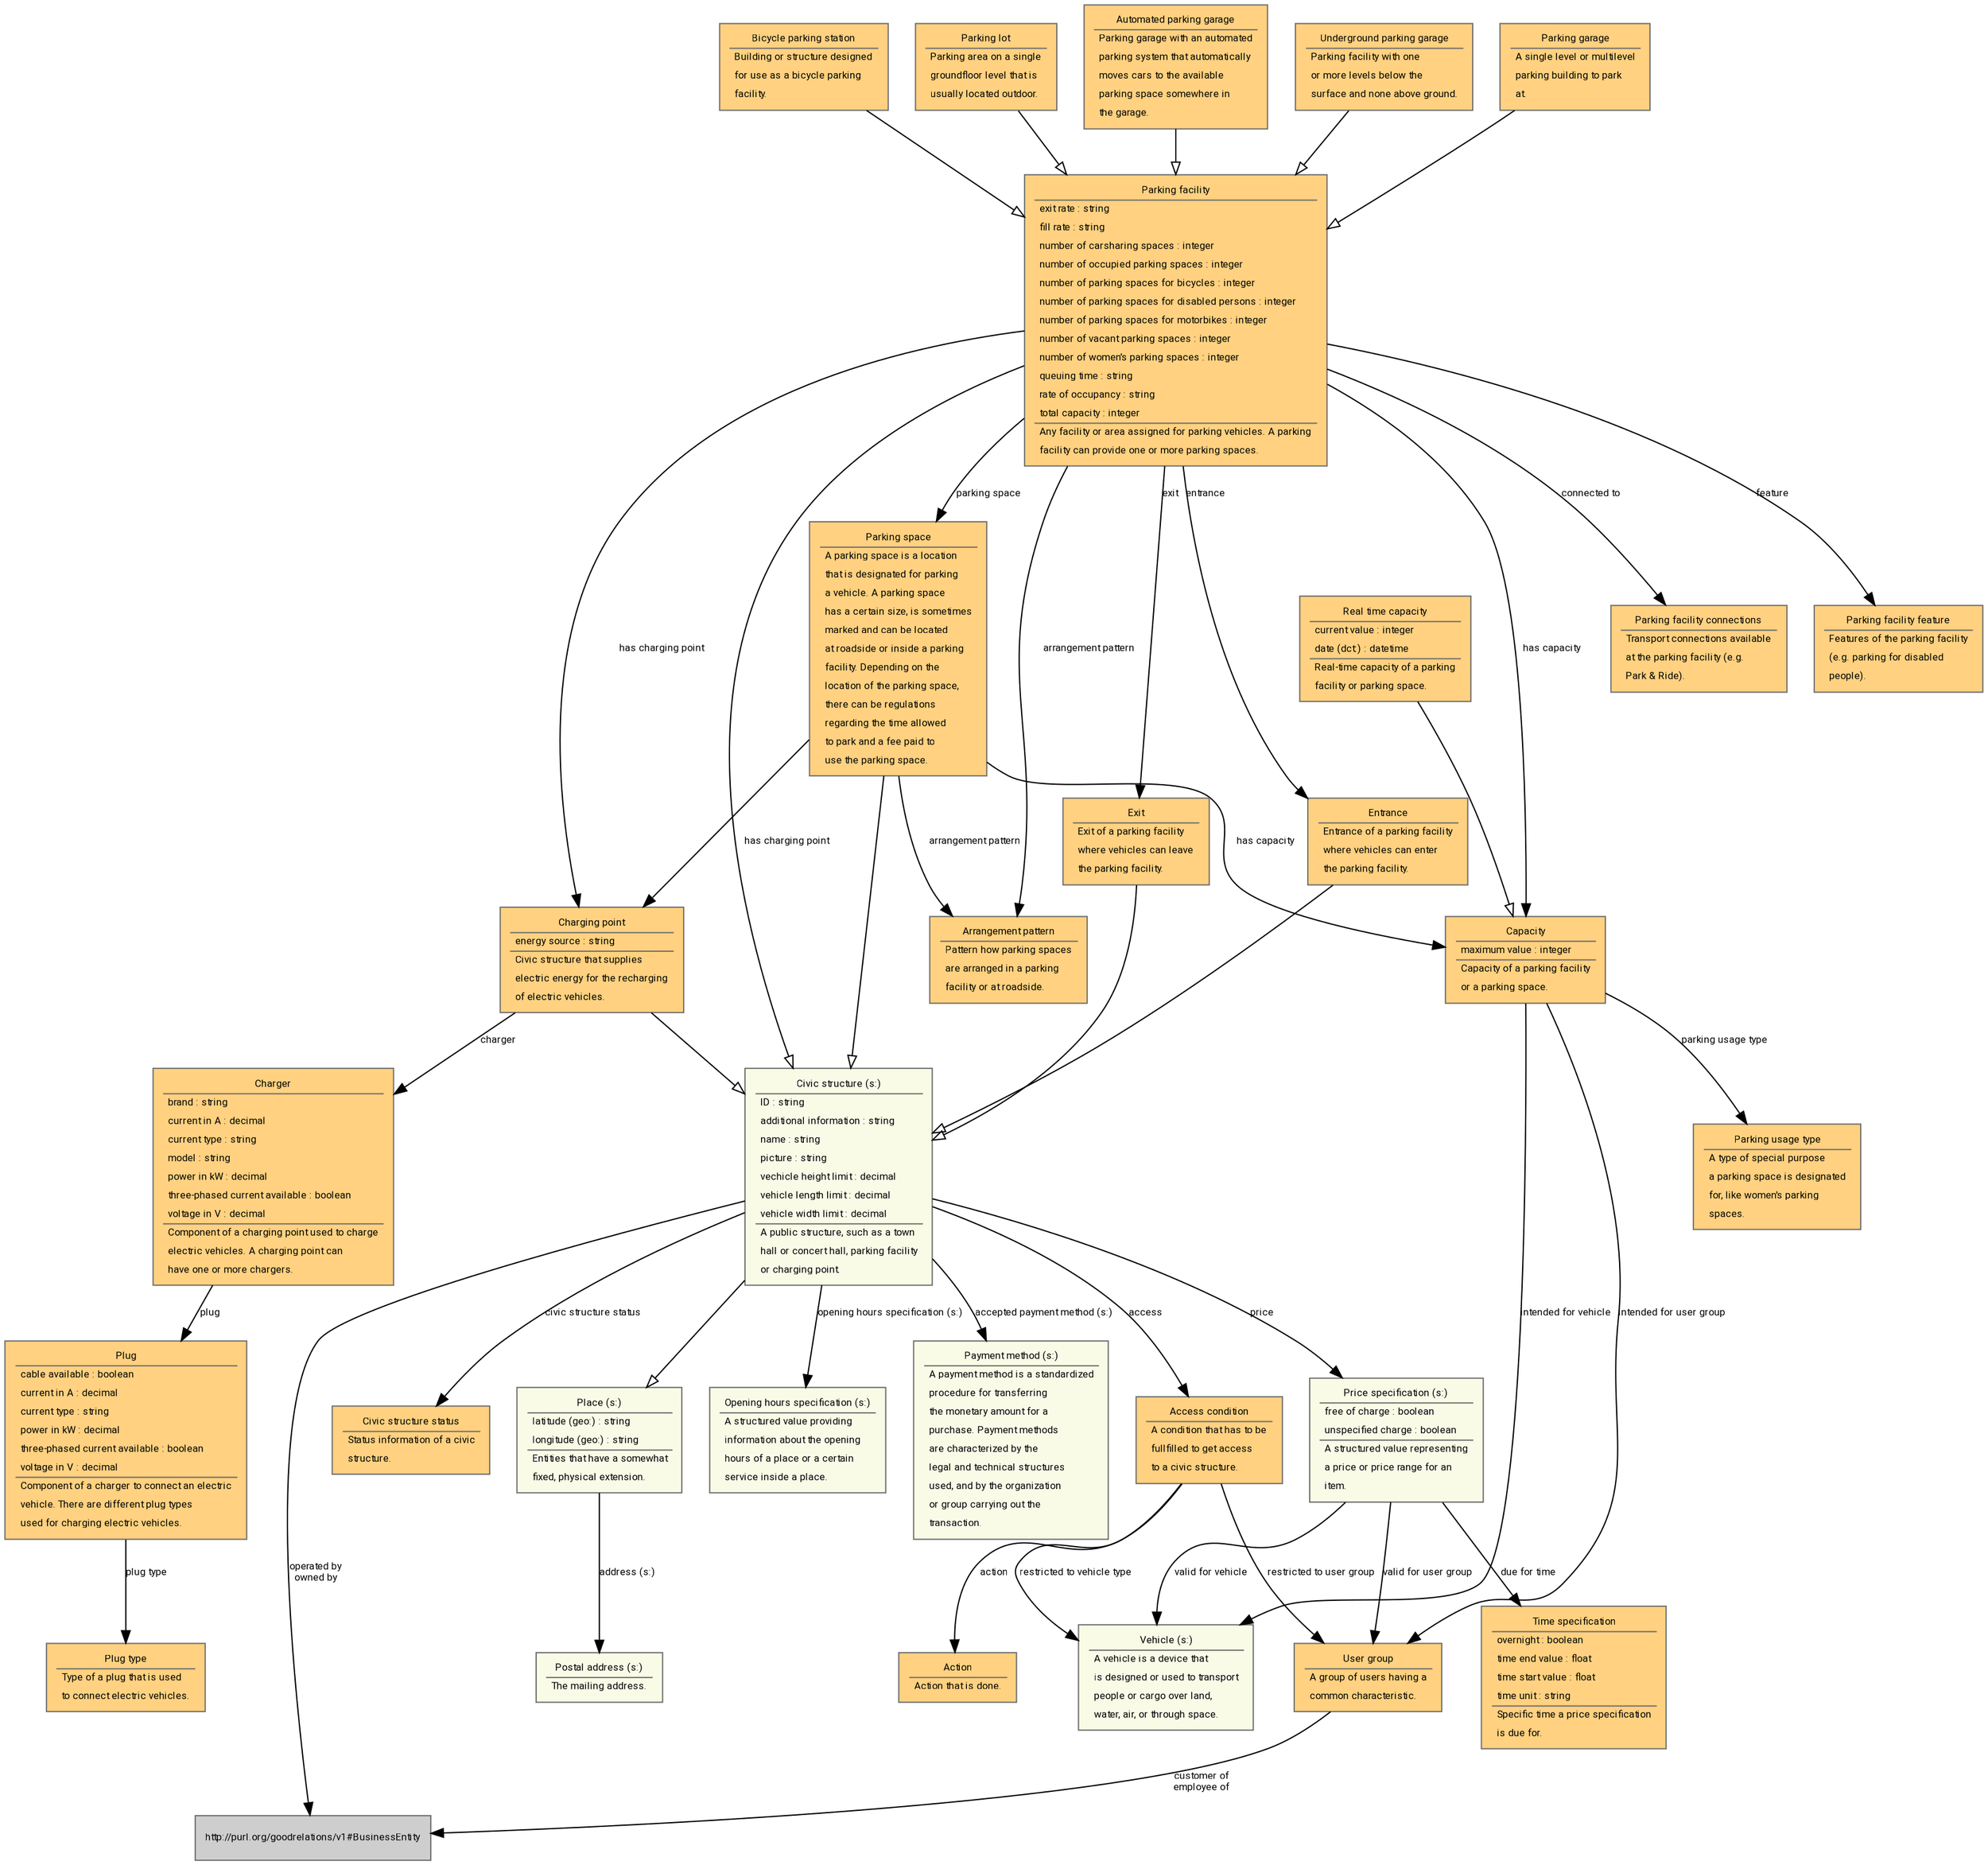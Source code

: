 digraph "MobiVoc: Open Mobility Vocabulary" {
rankdir=TB

        fontname = "Roboto"
        fontsize = 8
        dpi = 150
        overlap=false
        forcelabels=true
        nodesep=0.3
        ratio = fill
        margin=0

        node [
                fontname = "Roboto"
                fontsize = 8
                shape = "rect"
                style=filled
                fontcolor=black
                fillcolor="#CECECE"
                color="#706f6f"
        ]

        edge [
                fontname = "Roboto"
                fontsize = 8
        ]
"http://schema.mobivoc.org/PlugType" [fillcolor="#FFD180" fontcolor= "#000000", label=<<TABLE border="0"><TR><TD ALIGN="CENTER" HREF="http://schema.mobivoc.org/PlugType">Plug type</TD></TR><HR/><TR><TD ALIGN="LEFT">Type of a plug that is used</TD></TR><TR><TD ALIGN="LEFT">to connect electric vehicles.</TD></TR></TABLE>>]
"http://schema.mobivoc.org/ParkingFacilityConnection" [fillcolor="#FFD180" fontcolor= "#000000", label=<<TABLE border="0"><TR><TD ALIGN="CENTER" HREF="http://schema.mobivoc.org/ParkingFacilityConnection">Parking facility connections</TD></TR><HR/><TR><TD ALIGN="LEFT">Transport connections available</TD></TR><TR><TD ALIGN="LEFT">at the parking facility (e.g.</TD></TR><TR><TD ALIGN="LEFT">Park &amp; Ride).</TD></TR></TABLE>>]
"http://schema.mobivoc.org/BicycleParkingStation" [fillcolor="#FFD180" fontcolor= "#000000", label=<<TABLE border="0"><TR><TD ALIGN="CENTER" HREF="http://schema.mobivoc.org/BicycleParkingStation">Bicycle parking station</TD></TR><HR/><TR><TD ALIGN="LEFT">Building or structure designed</TD></TR><TR><TD ALIGN="LEFT">for use as a bicycle parking</TD></TR><TR><TD ALIGN="LEFT">facility.</TD></TR></TABLE>>]
"http://schema.org/CivicStructure" [fillcolor="#F9FBE7" fontcolor= "#000000", label=<<TABLE border="0"><TR><TD ALIGN="CENTER" HREF="http://schema.org/CivicStructure">Civic structure (s:)</TD></TR><HR/><TR><TD ALIGN="LEFT" HREF="http://schema.mobivoc.org/id">ID : string</TD></TR><TR><TD ALIGN="LEFT" HREF="http://schema.mobivoc.org/additionalInformation">additional information : string</TD></TR><TR><TD ALIGN="LEFT" HREF="http://schema.mobivoc.org/name">name : string</TD></TR><TR><TD ALIGN="LEFT" HREF="http://schema.mobivoc.org/picture">picture : string</TD></TR><TR><TD ALIGN="LEFT" HREF="http://schema.mobivoc.org/vehicleHeightLimitInM">vechicle height limit : decimal</TD></TR><TR><TD ALIGN="LEFT" HREF="http://schema.mobivoc.org/vehicleLengthLimitInM">vehicle length limit : decimal</TD></TR><TR><TD ALIGN="LEFT" HREF="http://schema.mobivoc.org/vehicleWidthLimitInM">vehicle width limit : decimal</TD></TR><HR/><TR><TD ALIGN="LEFT">A public structure, such as a town</TD></TR><TR><TD ALIGN="LEFT">hall or concert hall, parking facility</TD></TR><TR><TD ALIGN="LEFT">or charging point.</TD></TR></TABLE>>]
"http://schema.mobivoc.org/CivicStructureStatus" [fillcolor="#FFD180" fontcolor= "#000000", label=<<TABLE border="0"><TR><TD ALIGN="CENTER" HREF="http://schema.mobivoc.org/CivicStructureStatus">Civic structure status</TD></TR><HR/><TR><TD ALIGN="LEFT">Status information of a civic</TD></TR><TR><TD ALIGN="LEFT">structure.</TD></TR></TABLE>>]
"http://schema.org/PriceSpecification" [fillcolor="#F9FBE7" fontcolor= "#000000", label=<<TABLE border="0"><TR><TD ALIGN="CENTER" HREF="http://schema.org/PriceSpecification">Price specification (s:)</TD></TR><HR/><TR><TD ALIGN="LEFT" HREF="http://schema.mobivoc.org/freeOfCharge">free of charge : boolean</TD></TR><TR><TD ALIGN="LEFT" HREF="http://schema.mobivoc.org/unspecifiedCharge">unspecified charge : boolean</TD></TR><HR/><TR><TD ALIGN="LEFT">A structured value representing</TD></TR><TR><TD ALIGN="LEFT">a price or price range for an</TD></TR><TR><TD ALIGN="LEFT">item.</TD></TR></TABLE>>]
"http://schema.mobivoc.org/ParkingUsageType" [fillcolor="#FFD180" fontcolor= "#000000", label=<<TABLE border="0"><TR><TD ALIGN="CENTER" HREF="http://schema.mobivoc.org/ParkingUsageType">Parking usage type</TD></TR><HR/><TR><TD ALIGN="LEFT">A type of special purpose</TD></TR><TR><TD ALIGN="LEFT">a parking space is designated</TD></TR><TR><TD ALIGN="LEFT">for, like women&#x27;s parking</TD></TR><TR><TD ALIGN="LEFT">spaces.</TD></TR></TABLE>>]
"http://schema.org/OpeningHoursSpecification" [fillcolor="#F9FBE7" fontcolor= "#000000", label=<<TABLE border="0"><TR><TD ALIGN="CENTER" HREF="http://schema.org/OpeningHoursSpecification">Opening hours specification (s:)</TD></TR><HR/><TR><TD ALIGN="LEFT">A structured value providing</TD></TR><TR><TD ALIGN="LEFT">information about the opening</TD></TR><TR><TD ALIGN="LEFT">hours of a place or a certain</TD></TR><TR><TD ALIGN="LEFT">service inside a place.</TD></TR></TABLE>>]
"http://schema.org/PostalAddress" [fillcolor="#F9FBE7" fontcolor= "#000000", label=<<TABLE border="0"><TR><TD ALIGN="CENTER" HREF="http://schema.org/PostalAddress">Postal address (s:)</TD></TR><HR/><TR><TD ALIGN="LEFT">The mailing address.</TD></TR></TABLE>>]
"http://schema.org/PaymentMethod" [fillcolor="#F9FBE7" fontcolor= "#000000", label=<<TABLE border="0"><TR><TD ALIGN="CENTER" HREF="http://schema.org/PaymentMethod">Payment method (s:)</TD></TR><HR/><TR><TD ALIGN="LEFT">A payment method is a standardized</TD></TR><TR><TD ALIGN="LEFT">procedure for transferring</TD></TR><TR><TD ALIGN="LEFT">the monetary amount for a</TD></TR><TR><TD ALIGN="LEFT">purchase. Payment methods</TD></TR><TR><TD ALIGN="LEFT">are characterized by the</TD></TR><TR><TD ALIGN="LEFT">legal and technical structures</TD></TR><TR><TD ALIGN="LEFT">used, and by the organization</TD></TR><TR><TD ALIGN="LEFT">or group carrying out the</TD></TR><TR><TD ALIGN="LEFT">transaction.</TD></TR></TABLE>>]
"http://schema.mobivoc.org/ParkingSpace" [fillcolor="#FFD180" fontcolor= "#000000", label=<<TABLE border="0"><TR><TD ALIGN="CENTER" HREF="http://schema.mobivoc.org/ParkingSpace">Parking space</TD></TR><HR/><TR><TD ALIGN="LEFT">A parking space is a location</TD></TR><TR><TD ALIGN="LEFT">that is designated for parking</TD></TR><TR><TD ALIGN="LEFT">a vehicle. A parking space</TD></TR><TR><TD ALIGN="LEFT">has a certain size, is sometimes</TD></TR><TR><TD ALIGN="LEFT">marked and can be located</TD></TR><TR><TD ALIGN="LEFT">at roadside or inside a parking</TD></TR><TR><TD ALIGN="LEFT">facility. Depending on the</TD></TR><TR><TD ALIGN="LEFT">location of the parking space,</TD></TR><TR><TD ALIGN="LEFT">there can be regulations</TD></TR><TR><TD ALIGN="LEFT">regarding the time allowed</TD></TR><TR><TD ALIGN="LEFT">to park and a fee paid to</TD></TR><TR><TD ALIGN="LEFT">use the parking space.</TD></TR></TABLE>>]
"http://schema.mobivoc.org/UserGroup" [fillcolor="#FFD180" fontcolor= "#000000", label=<<TABLE border="0"><TR><TD ALIGN="CENTER" HREF="http://schema.mobivoc.org/UserGroup">User group</TD></TR><HR/><TR><TD ALIGN="LEFT">A group of users having a</TD></TR><TR><TD ALIGN="LEFT">common characteristic.</TD></TR></TABLE>>]
"http://schema.mobivoc.org/ParkingLot" [fillcolor="#FFD180" fontcolor= "#000000", label=<<TABLE border="0"><TR><TD ALIGN="CENTER" HREF="http://schema.mobivoc.org/ParkingLot">Parking lot</TD></TR><HR/><TR><TD ALIGN="LEFT">Parking area on a single</TD></TR><TR><TD ALIGN="LEFT">groundfloor level that is</TD></TR><TR><TD ALIGN="LEFT">usually located outdoor.</TD></TR></TABLE>>]
"http://schema.mobivoc.org/AutomatedParkingGarage" [fillcolor="#FFD180" fontcolor= "#000000", label=<<TABLE border="0"><TR><TD ALIGN="CENTER" HREF="http://schema.mobivoc.org/AutomatedParkingGarage">Automated parking garage</TD></TR><HR/><TR><TD ALIGN="LEFT">Parking garage with an automated</TD></TR><TR><TD ALIGN="LEFT">parking system that automatically</TD></TR><TR><TD ALIGN="LEFT">moves cars to the available</TD></TR><TR><TD ALIGN="LEFT">parking space somewhere in</TD></TR><TR><TD ALIGN="LEFT">the garage.</TD></TR></TABLE>>]
"http://schema.mobivoc.org/UndergroundParkingGarage" [fillcolor="#FFD180" fontcolor= "#000000", label=<<TABLE border="0"><TR><TD ALIGN="CENTER" HREF="http://schema.mobivoc.org/UndergroundParkingGarage">Underground parking garage</TD></TR><HR/><TR><TD ALIGN="LEFT">Parking facility with one</TD></TR><TR><TD ALIGN="LEFT">or more levels below the</TD></TR><TR><TD ALIGN="LEFT">surface and none above ground.</TD></TR></TABLE>>]
"http://schema.mobivoc.org/AccessCondition" [fillcolor="#FFD180" fontcolor= "#000000", label=<<TABLE border="0"><TR><TD ALIGN="CENTER" HREF="http://schema.mobivoc.org/AccessCondition">Access condition</TD></TR><HR/><TR><TD ALIGN="LEFT">A condition that has to be</TD></TR><TR><TD ALIGN="LEFT">fullfilled to get access</TD></TR><TR><TD ALIGN="LEFT">to a civic structure.</TD></TR></TABLE>>]
"http://schema.org/Place" [fillcolor="#F9FBE7" fontcolor= "#000000", label=<<TABLE border="0"><TR><TD ALIGN="CENTER" HREF="http://schema.org/Place">Place (s:)</TD></TR><HR/><TR><TD ALIGN="LEFT" HREF="http://www.w3.org/2003/01/geo/wgs84_pos#lat">latitude (geo:) : string</TD></TR><TR><TD ALIGN="LEFT" HREF="http://www.w3.org/2003/01/geo/wgs84_pos#long">longitude (geo:) : string</TD></TR><HR/><TR><TD ALIGN="LEFT">Entities that have a somewhat</TD></TR><TR><TD ALIGN="LEFT">fixed, physical extension.</TD></TR></TABLE>>]
"http://schema.mobivoc.org/TimeSpecification" [fillcolor="#FFD180" fontcolor= "#000000", label=<<TABLE border="0"><TR><TD ALIGN="CENTER" HREF="http://schema.mobivoc.org/TimeSpecification">Time specification</TD></TR><HR/><TR><TD ALIGN="LEFT" HREF="http://schema.mobivoc.org/overnight">overnight : boolean</TD></TR><TR><TD ALIGN="LEFT" HREF="http://schema.mobivoc.org/timeEndValue">time end value : float</TD></TR><TR><TD ALIGN="LEFT" HREF="http://schema.mobivoc.org/timeStartValue">time start value : float</TD></TR><TR><TD ALIGN="LEFT" HREF="http://schema.mobivoc.org/timeUnit">time unit : string</TD></TR><HR/><TR><TD ALIGN="LEFT">Specific time a price specification</TD></TR><TR><TD ALIGN="LEFT">is due for.</TD></TR></TABLE>>]
"http://schema.mobivoc.org/ChargingPoint" [fillcolor="#FFD180" fontcolor= "#000000", label=<<TABLE border="0"><TR><TD ALIGN="CENTER" HREF="http://schema.mobivoc.org/ChargingPoint">Charging point</TD></TR><HR/><TR><TD ALIGN="LEFT" HREF="http://schema.mobivoc.org/energySource">energy source : string</TD></TR><HR/><TR><TD ALIGN="LEFT">Civic structure that supplies</TD></TR><TR><TD ALIGN="LEFT">electric energy for the recharging</TD></TR><TR><TD ALIGN="LEFT">of electric vehicles.</TD></TR></TABLE>>]
"http://schema.mobivoc.org/ArrangementPattern" [fillcolor="#FFD180" fontcolor= "#000000", label=<<TABLE border="0"><TR><TD ALIGN="CENTER" HREF="http://schema.mobivoc.org/ArrangementPattern">Arrangement pattern</TD></TR><HR/><TR><TD ALIGN="LEFT">Pattern how parking spaces</TD></TR><TR><TD ALIGN="LEFT">are arranged in a parking</TD></TR><TR><TD ALIGN="LEFT">facility or at roadside.</TD></TR></TABLE>>]
"http://schema.mobivoc.org/ParkingFacilityExit" [fillcolor="#FFD180" fontcolor= "#000000", label=<<TABLE border="0"><TR><TD ALIGN="CENTER" HREF="http://schema.mobivoc.org/ParkingFacilityExit">Exit</TD></TR><HR/><TR><TD ALIGN="LEFT">Exit of a parking facility</TD></TR><TR><TD ALIGN="LEFT">where vehicles can leave</TD></TR><TR><TD ALIGN="LEFT">the parking facility.</TD></TR></TABLE>>]
"http://schema.mobivoc.org/ParkingFacilityEntrance" [fillcolor="#FFD180" fontcolor= "#000000", label=<<TABLE border="0"><TR><TD ALIGN="CENTER" HREF="http://schema.mobivoc.org/ParkingFacilityEntrance">Entrance</TD></TR><HR/><TR><TD ALIGN="LEFT">Entrance of a parking facility</TD></TR><TR><TD ALIGN="LEFT">where vehicles can enter</TD></TR><TR><TD ALIGN="LEFT">the parking facility.</TD></TR></TABLE>>]
"http://schema.mobivoc.org/ParkingFacility" [fillcolor="#FFD180" fontcolor= "#000000", label=<<TABLE border="0"><TR><TD ALIGN="CENTER" HREF="http://schema.mobivoc.org/ParkingFacility">Parking facility</TD></TR><HR/><TR><TD ALIGN="LEFT" HREF="http://schema.mobivoc.org/exitRate">exit rate : string</TD></TR><TR><TD ALIGN="LEFT" HREF="http://schema.mobivoc.org/fillRate">fill rate : string</TD></TR><TR><TD ALIGN="LEFT" HREF="http://schema.mobivoc.org/numberOfCarsharingParkingSpaces">number of carsharing spaces : integer</TD></TR><TR><TD ALIGN="LEFT" HREF="http://schema.mobivoc.org/numberOfOccupiedParkingSpaces">number of occupied parking spaces : integer</TD></TR><TR><TD ALIGN="LEFT" HREF="http://schema.mobivoc.org/numberOfBicycleParkingSpaces">number of parking spaces for bicycles : integer</TD></TR><TR><TD ALIGN="LEFT" HREF="http://schema.mobivoc.org/numberOfParkingSpacesForDisabledPersons">number of parking spaces for disabled persons : integer</TD></TR><TR><TD ALIGN="LEFT" HREF="http://schema.mobivoc.org/numberOfMotorbikeParkingSpaces">number of parking spaces for motorbikes : integer</TD></TR><TR><TD ALIGN="LEFT" HREF="http://schema.mobivoc.org/numberOfVacantParkingSpaces">number of vacant parking spaces : integer</TD></TR><TR><TD ALIGN="LEFT" HREF="http://schema.mobivoc.org/numberOfWomensParkingSpaces">number of women's parking spaces : integer</TD></TR><TR><TD ALIGN="LEFT" HREF="http://schema.mobivoc.org/queuingTime">queuing time : string</TD></TR><TR><TD ALIGN="LEFT" HREF="http://schema.mobivoc.org/rateOfOccupancy">rate of occupancy : string</TD></TR><TR><TD ALIGN="LEFT" HREF="http://schema.mobivoc.org/totalCapacity">total capacity : integer</TD></TR><HR/><TR><TD ALIGN="LEFT">Any facility or area assigned for parking vehicles. A parking</TD></TR><TR><TD ALIGN="LEFT">facility can provide one or more parking spaces.</TD></TR></TABLE>>]
"http://schema.mobivoc.org/Charger" [fillcolor="#FFD180" fontcolor= "#000000", label=<<TABLE border="0"><TR><TD ALIGN="CENTER" HREF="http://schema.mobivoc.org/Charger">Charger</TD></TR><HR/><TR><TD ALIGN="LEFT" HREF="http://schema.mobivoc.org/brand">brand : string</TD></TR><TR><TD ALIGN="LEFT" HREF="http://schema.mobivoc.org/currentInA">current in A : decimal</TD></TR><TR><TD ALIGN="LEFT" HREF="http://schema.mobivoc.org/currentType">current type : string</TD></TR><TR><TD ALIGN="LEFT" HREF="http://schema.mobivoc.org/model">model : string</TD></TR><TR><TD ALIGN="LEFT" HREF="http://schema.mobivoc.org/powerInKW">power in kW : decimal</TD></TR><TR><TD ALIGN="LEFT" HREF="http://schema.mobivoc.org/threePhasedCurrentAvailable">three-phased current available : boolean</TD></TR><TR><TD ALIGN="LEFT" HREF="http://schema.mobivoc.org/voltageInV">voltage in V : decimal</TD></TR><HR/><TR><TD ALIGN="LEFT">Component of a charging point used to charge</TD></TR><TR><TD ALIGN="LEFT">electric vehicles. A charging point can</TD></TR><TR><TD ALIGN="LEFT">have one or more chargers.</TD></TR></TABLE>>]
"http://schema.mobivoc.org/ParkingGarage" [fillcolor="#FFD180" fontcolor= "#000000", label=<<TABLE border="0"><TR><TD ALIGN="CENTER" HREF="http://schema.mobivoc.org/ParkingGarage">Parking garage</TD></TR><HR/><TR><TD ALIGN="LEFT">A single level or multilevel</TD></TR><TR><TD ALIGN="LEFT">parking building to park</TD></TR><TR><TD ALIGN="LEFT">at.</TD></TR></TABLE>>]
"http://schema.mobivoc.org/Action" [fillcolor="#FFD180" fontcolor= "#000000", label=<<TABLE border="0"><TR><TD ALIGN="CENTER" HREF="http://schema.mobivoc.org/Action">Action</TD></TR><HR/><TR><TD ALIGN="LEFT">Action that is done.</TD></TR></TABLE>>]
"http://schema.mobivoc.org/RealTimeCapacity" [fillcolor="#FFD180" fontcolor= "#000000", label=<<TABLE border="0"><TR><TD ALIGN="CENTER" HREF="http://schema.mobivoc.org/RealTimeCapacity">Real time capacity</TD></TR><HR/><TR><TD ALIGN="LEFT" HREF="http://schema.mobivoc.org/currentValue">current value : integer</TD></TR><TR><TD ALIGN="LEFT" HREF="http://purl.org/dc/terms/date">date (dct:) : datetime</TD></TR><HR/><TR><TD ALIGN="LEFT">Real-time capacity of a parking</TD></TR><TR><TD ALIGN="LEFT">facility or parking space.</TD></TR></TABLE>>]
"http://schema.mobivoc.org/Plug" [fillcolor="#FFD180" fontcolor= "#000000", label=<<TABLE border="0"><TR><TD ALIGN="CENTER" HREF="http://schema.mobivoc.org/Plug">Plug</TD></TR><HR/><TR><TD ALIGN="LEFT" HREF="http://schema.mobivoc.org/cableAvailable">cable available : boolean</TD></TR><TR><TD ALIGN="LEFT" HREF="http://schema.mobivoc.org/currentInA">current in A : decimal</TD></TR><TR><TD ALIGN="LEFT" HREF="http://schema.mobivoc.org/currentType">current type : string</TD></TR><TR><TD ALIGN="LEFT" HREF="http://schema.mobivoc.org/powerInKW">power in kW : decimal</TD></TR><TR><TD ALIGN="LEFT" HREF="http://schema.mobivoc.org/threePhasedCurrentAvailable">three-phased current available : boolean</TD></TR><TR><TD ALIGN="LEFT" HREF="http://schema.mobivoc.org/voltageInV">voltage in V : decimal</TD></TR><HR/><TR><TD ALIGN="LEFT">Component of a charger to connect an electric</TD></TR><TR><TD ALIGN="LEFT">vehicle. There are different plug types</TD></TR><TR><TD ALIGN="LEFT">used for charging electric vehicles.</TD></TR></TABLE>>]
"http://schema.org/Vehicle" [fillcolor="#F9FBE7" fontcolor= "#000000", label=<<TABLE border="0"><TR><TD ALIGN="CENTER" HREF="http://schema.org/Vehicle">Vehicle (s:)</TD></TR><HR/><TR><TD ALIGN="LEFT">A vehicle is a device that</TD></TR><TR><TD ALIGN="LEFT">is designed or used to transport</TD></TR><TR><TD ALIGN="LEFT">people or cargo over land,</TD></TR><TR><TD ALIGN="LEFT">water, air, or through space.</TD></TR></TABLE>>]
"http://schema.mobivoc.org/ParkingFacilityFeature" [fillcolor="#FFD180" fontcolor= "#000000", label=<<TABLE border="0"><TR><TD ALIGN="CENTER" HREF="http://schema.mobivoc.org/ParkingFacilityFeature">Parking facility feature</TD></TR><HR/><TR><TD ALIGN="LEFT">Features of the parking facility</TD></TR><TR><TD ALIGN="LEFT">(e.g. parking for disabled</TD></TR><TR><TD ALIGN="LEFT">people).</TD></TR></TABLE>>]
"http://schema.mobivoc.org/Capacity" [fillcolor="#FFD180" fontcolor= "#000000", label=<<TABLE border="0"><TR><TD ALIGN="CENTER" HREF="http://schema.mobivoc.org/Capacity">Capacity</TD></TR><HR/><TR><TD ALIGN="LEFT" HREF="http://schema.mobivoc.org/maximumValue">maximum value : integer</TD></TR><HR/><TR><TD ALIGN="LEFT">Capacity of a parking facility</TD></TR><TR><TD ALIGN="LEFT">or a parking space.</TD></TR></TABLE>>]
"http://schema.mobivoc.org/ParkingFacility" -> "http://schema.mobivoc.org/ParkingFacilityFeature" [href="http://schema.mobivoc.org/feature", label="feature"]
"http://schema.mobivoc.org/ChargingPoint" -> "http://schema.mobivoc.org/Charger" [href="http://schema.mobivoc.org/charger", label="charger"]
"http://schema.mobivoc.org/ParkingFacility" -> "http://schema.mobivoc.org/ChargingPoint" [href="http://schema.mobivoc.org/chargingPoint", label="has charging point"]
"http://schema.org/CivicStructure" -> "http://schema.mobivoc.org/AccessCondition" [href="http://schema.mobivoc.org/access", label="access"]
"http://schema.org/CivicStructure" -> "http://schema.org/OpeningHoursSpecification" [href="http://schema.org/openingHoursSpecification", label="opening hours specification (s:)"]
"http://schema.mobivoc.org/Charger" -> "http://schema.mobivoc.org/Plug" [href="http://schema.mobivoc.org/plug", label="plug"]
"http://schema.mobivoc.org/ParkingFacility" -> "http://schema.mobivoc.org/Capacity" [href="http://schema.mobivoc.org/capacity", label="has capacity"]
"http://schema.mobivoc.org/AccessCondition" -> "http://schema.org/Vehicle" [href="http://schema.mobivoc.org/restrictedToVehicleType", label="restricted to vehicle type"]
"http://schema.org/PriceSpecification" -> "http://schema.org/Vehicle" [href="http://schema.mobivoc.org/validForVehicle", label="valid for vehicle"]
"http://schema.mobivoc.org/UserGroup" -> "http://purl.org/goodrelations/v1#BusinessEntity" [href="http://schema.mobivoc.org/customerOf", label="customer of
employee of"]
"http://schema.org/PriceSpecification" -> "http://schema.mobivoc.org/TimeSpecification" [href="http://schema.mobivoc.org/dueForTime", label="due for time"]
"http://schema.mobivoc.org/Capacity" -> "http://schema.org/Vehicle" [href="http://schema.mobivoc.org/intendedForVehicle", label="intended for vehicle"]
"http://schema.org/CivicStructure" -> "http://schema.org/PriceSpecification" [href="http://schema.mobivoc.org/price", label="price"]
"http://schema.mobivoc.org/Capacity" -> "http://schema.mobivoc.org/UserGroup" [href="http://schema.mobivoc.org/intendedForUserGroup", label="intended for user group"]
"http://schema.mobivoc.org/Capacity" -> "http://schema.mobivoc.org/ParkingUsageType" [href="http://schema.mobivoc.org/parkingUsageType", label="parking usage type"]
"http://schema.org/Place" -> "http://schema.org/PostalAddress" [href="http://schema.org/address", label="address (s:)"]
"http://schema.org/PriceSpecification" -> "http://schema.mobivoc.org/UserGroup" [href="http://schema.mobivoc.org/validForGroup", label="valid for user group"]
"http://schema.mobivoc.org/AccessCondition" -> "http://schema.mobivoc.org/UserGroup" [href="http://schema.mobivoc.org/restrictedToGroup", label="restricted to user group"]
"http://schema.mobivoc.org/ParkingFacility" -> "http://schema.mobivoc.org/ParkingFacilityExit" [href="http://schema.mobivoc.org/exit", label="exit"]
"http://schema.org/CivicStructure" -> "http://schema.org/PaymentMethod" [href="http://schema.org/acceptedPaymentMethod", label="accepted payment method (s:)"]
"http://schema.mobivoc.org/ParkingFacility" -> "http://schema.mobivoc.org/ParkingFacilityEntrance" [href="http://schema.mobivoc.org/entrance", label="entrance"]
"http://schema.org/CivicStructure" -> "http://schema.mobivoc.org/CivicStructureStatus" [href="http://schema.mobivoc.org/civicStructureStatus", label="civic structure status"]
"http://schema.mobivoc.org/ParkingSpace" -> "http://schema.mobivoc.org/Capacity" [href="http://schema.mobivoc.org/capacity", label="has capacity"]
"http://schema.mobivoc.org/AccessCondition" -> "http://schema.mobivoc.org/Action" [href="http://schema.mobivoc.org/action", label="action"]
"http://schema.mobivoc.org/ParkingFacility" -> "http://schema.mobivoc.org/ArrangementPattern" [href="http://schema.mobivoc.org/arrangement", label="arrangement pattern"]
"http://schema.mobivoc.org/Plug" -> "http://schema.mobivoc.org/PlugType" [href="http://schema.mobivoc.org/plugType", label="plug type"]
"http://schema.mobivoc.org/ParkingSpace" -> "http://schema.mobivoc.org/ChargingPoint" [href="http://schema.mobivoc.org/chargingPoint", label="has charging point"]
"http://schema.mobivoc.org/ParkingFacility" -> "http://schema.mobivoc.org/ParkingFacilityConnection" [href="http://schema.mobivoc.org/connectedTo", label="connected to"]
"http://schema.mobivoc.org/ParkingFacility" -> "http://schema.mobivoc.org/ParkingSpace" [href="http://schema.mobivoc.org/parkingSpace", label="parking space"]
"http://schema.org/CivicStructure" -> "http://purl.org/goodrelations/v1#BusinessEntity" [href="http://schema.mobivoc.org/operatedBy", label="operated by
owned by"]
"http://schema.mobivoc.org/ParkingSpace" -> "http://schema.mobivoc.org/ArrangementPattern" [href="http://schema.mobivoc.org/arrangement", label="arrangement pattern"]
"http://schema.mobivoc.org/ParkingSpace" -> "http://schema.org/CivicStructure" [arrowhead = "empty"]
"http://schema.org/CivicStructure" -> "http://schema.org/Place" [arrowhead = "empty"]
"http://schema.mobivoc.org/ChargingPoint" -> "http://schema.org/CivicStructure" [arrowhead = "empty"]
"http://schema.mobivoc.org/BicycleParkingStation" -> "http://schema.mobivoc.org/ParkingFacility" [arrowhead = "empty"]
"http://schema.mobivoc.org/ParkingFacilityEntrance" -> "http://schema.org/CivicStructure" [arrowhead = "empty"]
"http://schema.mobivoc.org/ParkingGarage" -> "http://schema.mobivoc.org/ParkingFacility" [arrowhead = "empty"]
"http://schema.mobivoc.org/ParkingFacilityExit" -> "http://schema.org/CivicStructure" [arrowhead = "empty"]
"http://schema.mobivoc.org/ParkingFacility" -> "http://schema.org/CivicStructure" [arrowhead = "empty"]
"http://schema.mobivoc.org/ParkingLot" -> "http://schema.mobivoc.org/ParkingFacility" [arrowhead = "empty"]
"http://schema.mobivoc.org/RealTimeCapacity" -> "http://schema.mobivoc.org/Capacity" [arrowhead = "empty"]
"http://schema.mobivoc.org/AutomatedParkingGarage" -> "http://schema.mobivoc.org/ParkingFacility" [arrowhead = "empty"]
"http://schema.mobivoc.org/UndergroundParkingGarage" -> "http://schema.mobivoc.org/ParkingFacility" [arrowhead = "empty"]
}